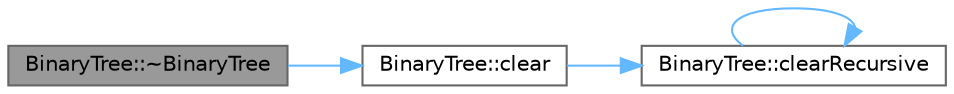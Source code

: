 digraph "BinaryTree::~BinaryTree"
{
 // INTERACTIVE_SVG=YES
 // LATEX_PDF_SIZE
  bgcolor="transparent";
  edge [fontname=Helvetica,fontsize=10,labelfontname=Helvetica,labelfontsize=10];
  node [fontname=Helvetica,fontsize=10,shape=box,height=0.2,width=0.4];
  rankdir="LR";
  Node1 [id="Node000001",label="BinaryTree::~BinaryTree",height=0.2,width=0.4,color="gray40", fillcolor="grey60", style="filled", fontcolor="black",tooltip=" "];
  Node1 -> Node2 [id="edge1_Node000001_Node000002",color="steelblue1",style="solid",tooltip=" "];
  Node2 [id="Node000002",label="BinaryTree::clear",height=0.2,width=0.4,color="grey40", fillcolor="white", style="filled",URL="$class_binary_tree.html#ad0e4ce622ad8abf4dfb0f051e9c9af92",tooltip=" "];
  Node2 -> Node3 [id="edge2_Node000002_Node000003",color="steelblue1",style="solid",tooltip=" "];
  Node3 [id="Node000003",label="BinaryTree::clearRecursive",height=0.2,width=0.4,color="grey40", fillcolor="white", style="filled",URL="$class_binary_tree.html#a9f08adbda69abfdd6a843552d3cf7d0e",tooltip=" "];
  Node3 -> Node3 [id="edge3_Node000003_Node000003",color="steelblue1",style="solid",tooltip=" "];
}
